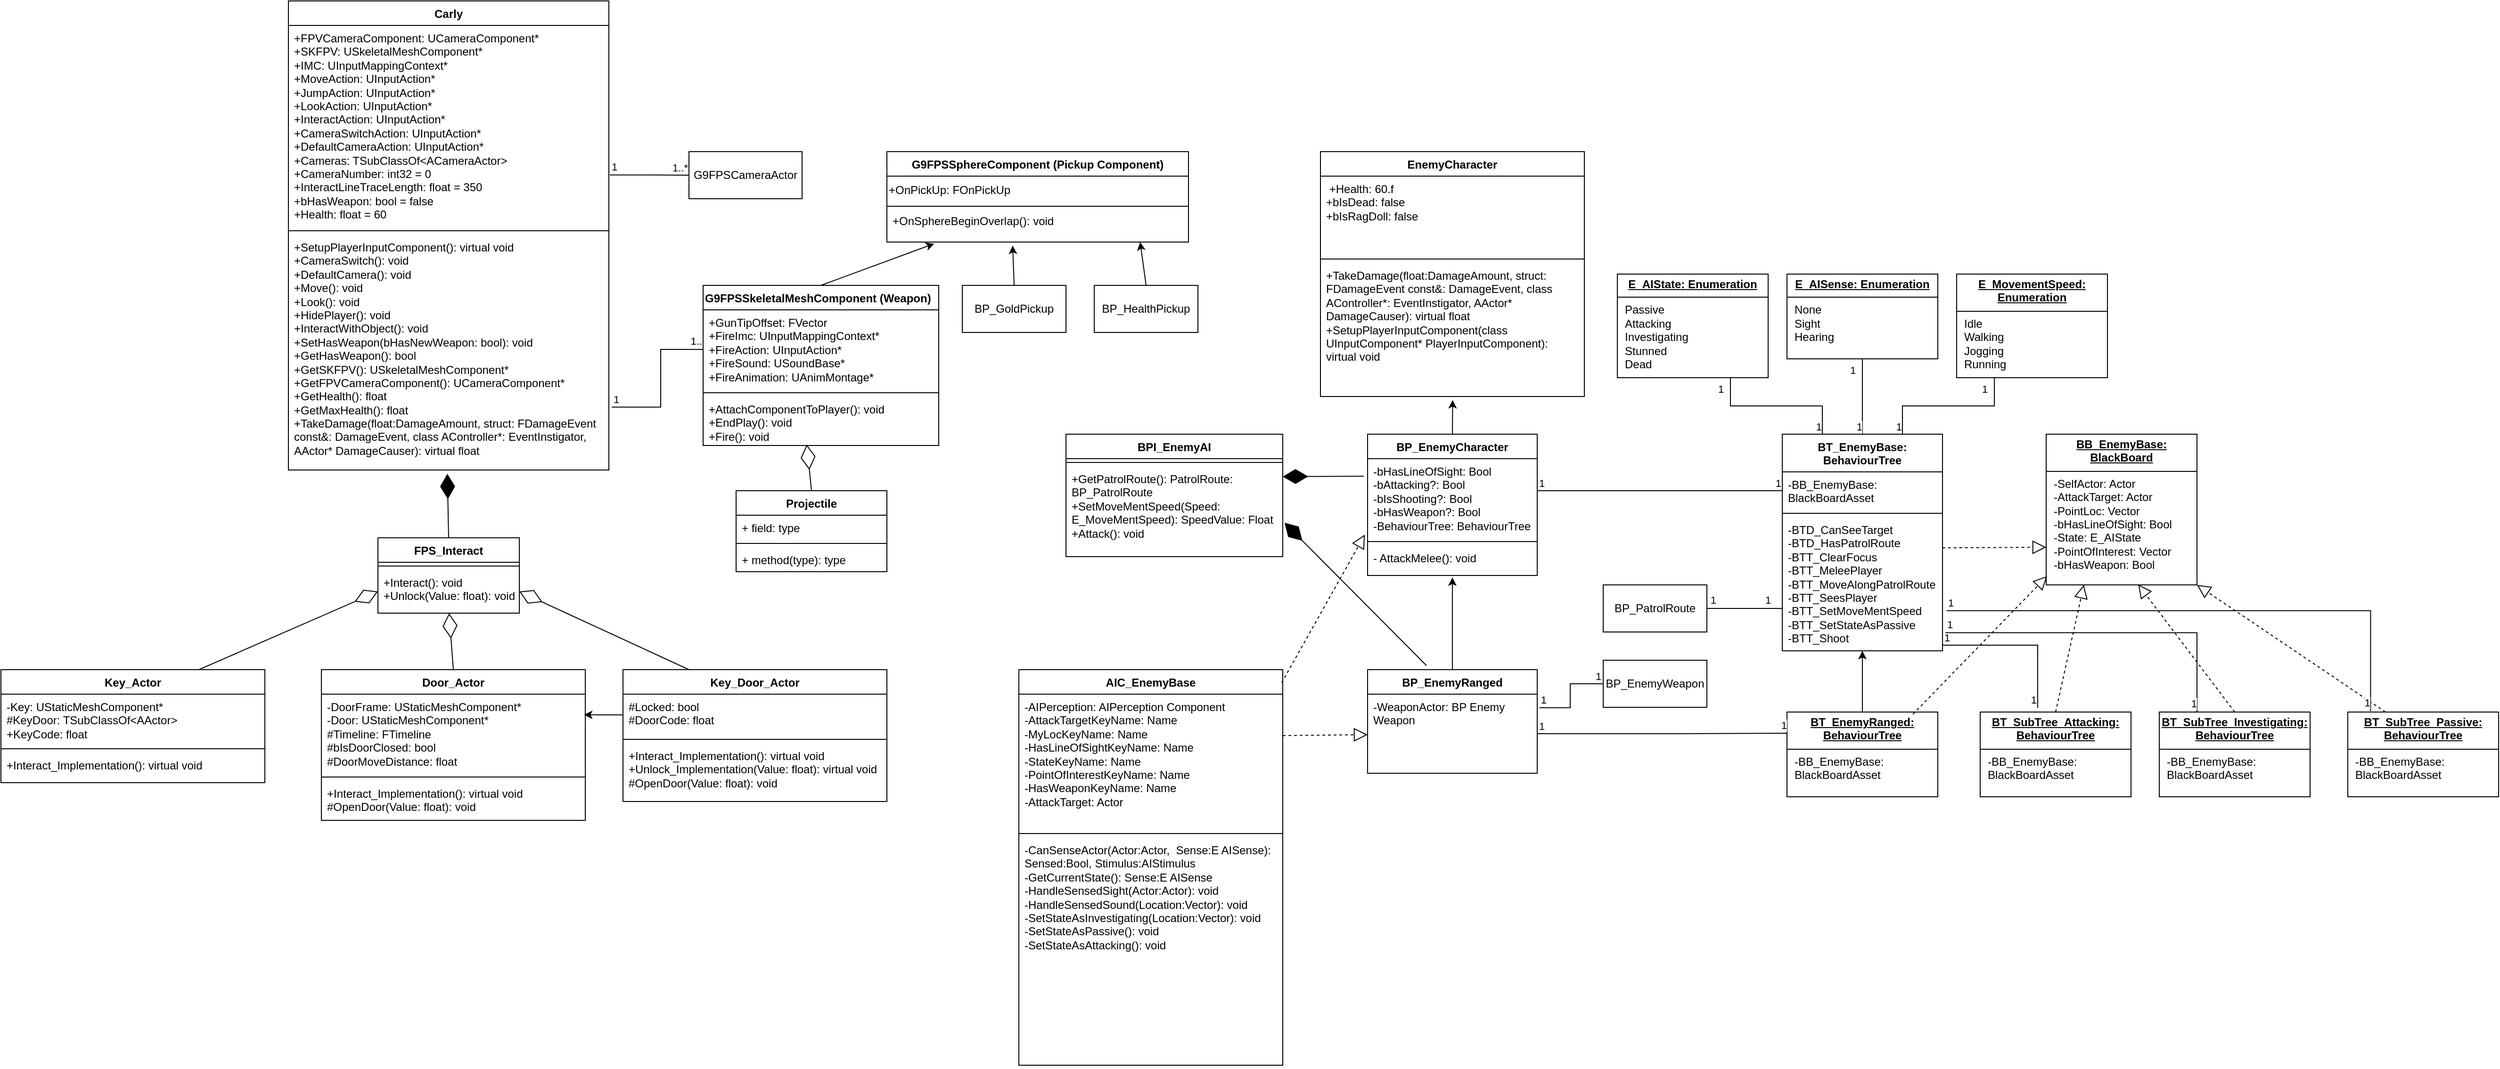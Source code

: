 <mxfile version="24.4.4" type="github">
  <diagram id="C5RBs43oDa-KdzZeNtuy" name="Page-1">
    <mxGraphModel dx="2322" dy="1277" grid="1" gridSize="10" guides="1" tooltips="1" connect="1" arrows="1" fold="1" page="1" pageScale="1" pageWidth="1920" pageHeight="1200" math="0" shadow="0">
      <root>
        <mxCell id="WIyWlLk6GJQsqaUBKTNV-0" />
        <mxCell id="WIyWlLk6GJQsqaUBKTNV-1" parent="WIyWlLk6GJQsqaUBKTNV-0" />
        <mxCell id="V3dzcObgZ_ysOxRRDQxj-25" value="G9FPSSkeletalMeshComponent (Weapon)" style="swimlane;fontStyle=1;align=left;verticalAlign=top;childLayout=stackLayout;horizontal=1;startSize=26;horizontalStack=0;resizeParent=1;resizeParentMax=0;resizeLast=0;collapsible=1;marginBottom=0;whiteSpace=wrap;html=1;" parent="WIyWlLk6GJQsqaUBKTNV-1" vertex="1">
          <mxGeometry x="835" y="311.99" width="250" height="170" as="geometry" />
        </mxCell>
        <mxCell id="V3dzcObgZ_ysOxRRDQxj-26" value="+GunTipOffset: FVector&lt;div&gt;+FireImc: UInputMappingContext*&lt;/div&gt;&lt;div&gt;+FireAction: UInputAction*&lt;/div&gt;&lt;div&gt;+FireSound: USoundBase*&lt;/div&gt;&lt;div&gt;+FireAnimation: UAnimMontage*&lt;/div&gt;" style="text;strokeColor=none;fillColor=none;align=left;verticalAlign=top;spacingLeft=4;spacingRight=4;overflow=hidden;rotatable=0;points=[[0,0.5],[1,0.5]];portConstraint=eastwest;whiteSpace=wrap;html=1;" parent="V3dzcObgZ_ysOxRRDQxj-25" vertex="1">
          <mxGeometry y="26" width="250" height="84" as="geometry" />
        </mxCell>
        <mxCell id="V3dzcObgZ_ysOxRRDQxj-27" value="" style="line;strokeWidth=1;fillColor=none;align=left;verticalAlign=middle;spacingTop=-1;spacingLeft=3;spacingRight=3;rotatable=0;labelPosition=right;points=[];portConstraint=eastwest;strokeColor=inherit;" parent="V3dzcObgZ_ysOxRRDQxj-25" vertex="1">
          <mxGeometry y="110" width="250" height="8" as="geometry" />
        </mxCell>
        <mxCell id="V3dzcObgZ_ysOxRRDQxj-28" value="+AttachComponentToPlayer(): void&lt;div&gt;+EndPlay(): void&lt;/div&gt;&lt;div&gt;+Fire(): void&lt;/div&gt;" style="text;strokeColor=none;fillColor=none;align=left;verticalAlign=top;spacingLeft=4;spacingRight=4;overflow=hidden;rotatable=0;points=[[0,0.5],[1,0.5]];portConstraint=eastwest;whiteSpace=wrap;html=1;" parent="V3dzcObgZ_ysOxRRDQxj-25" vertex="1">
          <mxGeometry y="118" width="250" height="52" as="geometry" />
        </mxCell>
        <mxCell id="V3dzcObgZ_ysOxRRDQxj-29" value="G9FPSSphereComponent (Pickup Component)" style="swimlane;fontStyle=1;align=center;verticalAlign=top;childLayout=stackLayout;horizontal=1;startSize=26;horizontalStack=0;resizeParent=1;resizeParentMax=0;resizeLast=0;collapsible=1;marginBottom=0;whiteSpace=wrap;html=1;" parent="WIyWlLk6GJQsqaUBKTNV-1" vertex="1">
          <mxGeometry x="1030" y="170" width="320" height="96" as="geometry" />
        </mxCell>
        <mxCell id="V3dzcObgZ_ysOxRRDQxj-34" value="+OnPickUp: FOnPickUp" style="text;html=1;align=left;verticalAlign=middle;resizable=0;points=[];autosize=1;strokeColor=none;fillColor=none;" parent="V3dzcObgZ_ysOxRRDQxj-29" vertex="1">
          <mxGeometry y="26" width="320" height="30" as="geometry" />
        </mxCell>
        <mxCell id="V3dzcObgZ_ysOxRRDQxj-31" value="" style="line;strokeWidth=1;fillColor=none;align=left;verticalAlign=middle;spacingTop=-1;spacingLeft=3;spacingRight=3;rotatable=0;labelPosition=right;points=[];portConstraint=eastwest;strokeColor=inherit;" parent="V3dzcObgZ_ysOxRRDQxj-29" vertex="1">
          <mxGeometry y="56" width="320" height="4" as="geometry" />
        </mxCell>
        <mxCell id="V3dzcObgZ_ysOxRRDQxj-32" value="+OnSphereBeginOverlap(): void" style="text;strokeColor=none;fillColor=none;align=left;verticalAlign=top;spacingLeft=4;spacingRight=4;overflow=hidden;rotatable=0;points=[[0,0.5],[1,0.5]];portConstraint=eastwest;whiteSpace=wrap;html=1;" parent="V3dzcObgZ_ysOxRRDQxj-29" vertex="1">
          <mxGeometry y="60" width="320" height="36" as="geometry" />
        </mxCell>
        <mxCell id="V3dzcObgZ_ysOxRRDQxj-35" value="Key_Actor" style="swimlane;fontStyle=1;align=center;verticalAlign=top;childLayout=stackLayout;horizontal=1;startSize=26;horizontalStack=0;resizeParent=1;resizeParentMax=0;resizeLast=0;collapsible=1;marginBottom=0;whiteSpace=wrap;html=1;" parent="WIyWlLk6GJQsqaUBKTNV-1" vertex="1">
          <mxGeometry x="90" y="720" width="280" height="120" as="geometry" />
        </mxCell>
        <mxCell id="V3dzcObgZ_ysOxRRDQxj-36" value="-Key: UStaticMeshComponent*&lt;div&gt;#KeyDoor: TSubClassOf&amp;lt;AActor&amp;gt;&lt;/div&gt;&lt;div&gt;+KeyCode: float&lt;/div&gt;" style="text;strokeColor=none;fillColor=none;align=left;verticalAlign=top;spacingLeft=4;spacingRight=4;overflow=hidden;rotatable=0;points=[[0,0.5],[1,0.5]];portConstraint=eastwest;whiteSpace=wrap;html=1;" parent="V3dzcObgZ_ysOxRRDQxj-35" vertex="1">
          <mxGeometry y="26" width="280" height="54" as="geometry" />
        </mxCell>
        <mxCell id="V3dzcObgZ_ysOxRRDQxj-37" value="" style="line;strokeWidth=1;fillColor=none;align=left;verticalAlign=middle;spacingTop=-1;spacingLeft=3;spacingRight=3;rotatable=0;labelPosition=right;points=[];portConstraint=eastwest;strokeColor=inherit;" parent="V3dzcObgZ_ysOxRRDQxj-35" vertex="1">
          <mxGeometry y="80" width="280" height="8" as="geometry" />
        </mxCell>
        <mxCell id="V3dzcObgZ_ysOxRRDQxj-38" value="+Interact_Implementation(): virtual void&lt;div&gt;&lt;br&gt;&lt;/div&gt;" style="text;strokeColor=none;fillColor=none;align=left;verticalAlign=top;spacingLeft=4;spacingRight=4;overflow=hidden;rotatable=0;points=[[0,0.5],[1,0.5]];portConstraint=eastwest;whiteSpace=wrap;html=1;" parent="V3dzcObgZ_ysOxRRDQxj-35" vertex="1">
          <mxGeometry y="88" width="280" height="32" as="geometry" />
        </mxCell>
        <mxCell id="V3dzcObgZ_ysOxRRDQxj-39" value="Key_Door_Actor" style="swimlane;fontStyle=1;align=center;verticalAlign=top;childLayout=stackLayout;horizontal=1;startSize=26;horizontalStack=0;resizeParent=1;resizeParentMax=0;resizeLast=0;collapsible=1;marginBottom=0;whiteSpace=wrap;html=1;" parent="WIyWlLk6GJQsqaUBKTNV-1" vertex="1">
          <mxGeometry x="750" y="720" width="280" height="140" as="geometry" />
        </mxCell>
        <mxCell id="V3dzcObgZ_ysOxRRDQxj-40" value="&lt;div&gt;#Locked: bool&lt;/div&gt;&lt;div&gt;#DoorCode: float&lt;/div&gt;" style="text;strokeColor=none;fillColor=none;align=left;verticalAlign=top;spacingLeft=4;spacingRight=4;overflow=hidden;rotatable=0;points=[[0,0.5],[1,0.5]];portConstraint=eastwest;whiteSpace=wrap;html=1;" parent="V3dzcObgZ_ysOxRRDQxj-39" vertex="1">
          <mxGeometry y="26" width="280" height="44" as="geometry" />
        </mxCell>
        <mxCell id="V3dzcObgZ_ysOxRRDQxj-41" value="" style="line;strokeWidth=1;fillColor=none;align=left;verticalAlign=middle;spacingTop=-1;spacingLeft=3;spacingRight=3;rotatable=0;labelPosition=right;points=[];portConstraint=eastwest;strokeColor=inherit;" parent="V3dzcObgZ_ysOxRRDQxj-39" vertex="1">
          <mxGeometry y="70" width="280" height="8" as="geometry" />
        </mxCell>
        <mxCell id="V3dzcObgZ_ysOxRRDQxj-42" value="+Interact_Implementation(): virtual void&lt;div&gt;+Unlock_Implementation(Value: float): virtual void&lt;/div&gt;&lt;div&gt;#OpenDoor(Value: float): void&lt;/div&gt;" style="text;strokeColor=none;fillColor=none;align=left;verticalAlign=top;spacingLeft=4;spacingRight=4;overflow=hidden;rotatable=0;points=[[0,0.5],[1,0.5]];portConstraint=eastwest;whiteSpace=wrap;html=1;" parent="V3dzcObgZ_ysOxRRDQxj-39" vertex="1">
          <mxGeometry y="78" width="280" height="62" as="geometry" />
        </mxCell>
        <mxCell id="V3dzcObgZ_ysOxRRDQxj-48" value="FPS_Interact" style="swimlane;fontStyle=1;align=center;verticalAlign=top;childLayout=stackLayout;horizontal=1;startSize=26;horizontalStack=0;resizeParent=1;resizeParentMax=0;resizeLast=0;collapsible=1;marginBottom=0;whiteSpace=wrap;html=1;" parent="WIyWlLk6GJQsqaUBKTNV-1" vertex="1">
          <mxGeometry x="490" y="580" width="150" height="80" as="geometry" />
        </mxCell>
        <mxCell id="V3dzcObgZ_ysOxRRDQxj-50" value="" style="line;strokeWidth=1;fillColor=none;align=left;verticalAlign=middle;spacingTop=-1;spacingLeft=3;spacingRight=3;rotatable=0;labelPosition=right;points=[];portConstraint=eastwest;strokeColor=inherit;" parent="V3dzcObgZ_ysOxRRDQxj-48" vertex="1">
          <mxGeometry y="26" width="150" height="8" as="geometry" />
        </mxCell>
        <mxCell id="V3dzcObgZ_ysOxRRDQxj-51" value="+Interact(): void&lt;div&gt;+Unlock(Value: float): void&lt;/div&gt;" style="text;strokeColor=none;fillColor=none;align=left;verticalAlign=top;spacingLeft=4;spacingRight=4;overflow=hidden;rotatable=0;points=[[0,0.5],[1,0.5]];portConstraint=eastwest;whiteSpace=wrap;html=1;" parent="V3dzcObgZ_ysOxRRDQxj-48" vertex="1">
          <mxGeometry y="34" width="150" height="46" as="geometry" />
        </mxCell>
        <mxCell id="V3dzcObgZ_ysOxRRDQxj-57" value="" style="endArrow=none;html=1;edgeStyle=orthogonalEdgeStyle;rounded=0;entryX=0;entryY=0.5;entryDx=0;entryDy=0;exitX=1.003;exitY=0.742;exitDx=0;exitDy=0;exitPerimeter=0;" parent="WIyWlLk6GJQsqaUBKTNV-1" source="Mb0xdY6yaAmvn7IYqnzi-17" target="Mb0xdY6yaAmvn7IYqnzi-26" edge="1">
          <mxGeometry relative="1" as="geometry">
            <mxPoint x="730" y="203" as="sourcePoint" />
            <mxPoint x="790" y="158" as="targetPoint" />
          </mxGeometry>
        </mxCell>
        <mxCell id="V3dzcObgZ_ysOxRRDQxj-58" value="1" style="edgeLabel;resizable=0;html=1;align=left;verticalAlign=bottom;" parent="V3dzcObgZ_ysOxRRDQxj-57" connectable="0" vertex="1">
          <mxGeometry x="-1" relative="1" as="geometry" />
        </mxCell>
        <mxCell id="V3dzcObgZ_ysOxRRDQxj-59" value="1..*" style="edgeLabel;resizable=0;html=1;align=right;verticalAlign=bottom;" parent="V3dzcObgZ_ysOxRRDQxj-57" connectable="0" vertex="1">
          <mxGeometry x="1" relative="1" as="geometry" />
        </mxCell>
        <mxCell id="V3dzcObgZ_ysOxRRDQxj-60" value="" style="endArrow=none;html=1;edgeStyle=orthogonalEdgeStyle;rounded=0;exitX=1.009;exitY=0.733;exitDx=0;exitDy=0;exitPerimeter=0;entryX=0;entryY=0.5;entryDx=0;entryDy=0;" parent="WIyWlLk6GJQsqaUBKTNV-1" source="Mb0xdY6yaAmvn7IYqnzi-19" target="V3dzcObgZ_ysOxRRDQxj-26" edge="1">
          <mxGeometry relative="1" as="geometry">
            <mxPoint x="880" y="675" as="sourcePoint" />
            <mxPoint x="690" y="560" as="targetPoint" />
            <Array as="points">
              <mxPoint x="790" y="441" />
              <mxPoint x="790" y="380" />
            </Array>
          </mxGeometry>
        </mxCell>
        <mxCell id="V3dzcObgZ_ysOxRRDQxj-61" value="1" style="edgeLabel;resizable=0;html=1;align=left;verticalAlign=bottom;" parent="V3dzcObgZ_ysOxRRDQxj-60" connectable="0" vertex="1">
          <mxGeometry x="-1" relative="1" as="geometry" />
        </mxCell>
        <mxCell id="V3dzcObgZ_ysOxRRDQxj-62" value="1.." style="edgeLabel;resizable=0;html=1;align=right;verticalAlign=bottom;" parent="V3dzcObgZ_ysOxRRDQxj-60" connectable="0" vertex="1">
          <mxGeometry x="1" relative="1" as="geometry" />
        </mxCell>
        <mxCell id="V3dzcObgZ_ysOxRRDQxj-63" value="Projectile" style="swimlane;fontStyle=1;align=center;verticalAlign=top;childLayout=stackLayout;horizontal=1;startSize=26;horizontalStack=0;resizeParent=1;resizeParentMax=0;resizeLast=0;collapsible=1;marginBottom=0;whiteSpace=wrap;html=1;" parent="WIyWlLk6GJQsqaUBKTNV-1" vertex="1">
          <mxGeometry x="870" y="530" width="160" height="86" as="geometry" />
        </mxCell>
        <mxCell id="V3dzcObgZ_ysOxRRDQxj-64" value="+ field: type" style="text;strokeColor=none;fillColor=none;align=left;verticalAlign=top;spacingLeft=4;spacingRight=4;overflow=hidden;rotatable=0;points=[[0,0.5],[1,0.5]];portConstraint=eastwest;whiteSpace=wrap;html=1;" parent="V3dzcObgZ_ysOxRRDQxj-63" vertex="1">
          <mxGeometry y="26" width="160" height="26" as="geometry" />
        </mxCell>
        <mxCell id="V3dzcObgZ_ysOxRRDQxj-65" value="" style="line;strokeWidth=1;fillColor=none;align=left;verticalAlign=middle;spacingTop=-1;spacingLeft=3;spacingRight=3;rotatable=0;labelPosition=right;points=[];portConstraint=eastwest;strokeColor=inherit;" parent="V3dzcObgZ_ysOxRRDQxj-63" vertex="1">
          <mxGeometry y="52" width="160" height="8" as="geometry" />
        </mxCell>
        <mxCell id="V3dzcObgZ_ysOxRRDQxj-66" value="+ method(type): type" style="text;strokeColor=none;fillColor=none;align=left;verticalAlign=top;spacingLeft=4;spacingRight=4;overflow=hidden;rotatable=0;points=[[0,0.5],[1,0.5]];portConstraint=eastwest;whiteSpace=wrap;html=1;" parent="V3dzcObgZ_ysOxRRDQxj-63" vertex="1">
          <mxGeometry y="60" width="160" height="26" as="geometry" />
        </mxCell>
        <mxCell id="V3dzcObgZ_ysOxRRDQxj-67" value="" style="endArrow=diamondThin;endFill=0;endSize=24;html=1;rounded=0;exitX=0.5;exitY=0;exitDx=0;exitDy=0;entryX=0.44;entryY=0.981;entryDx=0;entryDy=0;entryPerimeter=0;" parent="WIyWlLk6GJQsqaUBKTNV-1" source="V3dzcObgZ_ysOxRRDQxj-63" target="V3dzcObgZ_ysOxRRDQxj-28" edge="1">
          <mxGeometry width="160" relative="1" as="geometry">
            <mxPoint x="1055.52" y="470.65" as="sourcePoint" />
            <mxPoint x="1060" y="400" as="targetPoint" />
          </mxGeometry>
        </mxCell>
        <mxCell id="V3dzcObgZ_ysOxRRDQxj-68" value="" style="endArrow=diamondThin;endFill=1;endSize=24;html=1;rounded=0;exitX=0.5;exitY=0;exitDx=0;exitDy=0;entryX=0.496;entryY=1.016;entryDx=0;entryDy=0;entryPerimeter=0;" parent="WIyWlLk6GJQsqaUBKTNV-1" source="V3dzcObgZ_ysOxRRDQxj-48" target="Mb0xdY6yaAmvn7IYqnzi-19" edge="1">
          <mxGeometry width="160" relative="1" as="geometry">
            <mxPoint x="220" y="210" as="sourcePoint" />
            <mxPoint x="359.34" y="120" as="targetPoint" />
          </mxGeometry>
        </mxCell>
        <mxCell id="V3dzcObgZ_ysOxRRDQxj-70" value="" style="endArrow=diamondThin;endFill=0;endSize=24;html=1;rounded=0;entryX=0;entryY=0.5;entryDx=0;entryDy=0;exitX=0.75;exitY=0;exitDx=0;exitDy=0;" parent="WIyWlLk6GJQsqaUBKTNV-1" source="V3dzcObgZ_ysOxRRDQxj-35" target="V3dzcObgZ_ysOxRRDQxj-51" edge="1">
          <mxGeometry width="160" relative="1" as="geometry">
            <mxPoint x="515" y="750" as="sourcePoint" />
            <mxPoint x="516.8" y="653.772" as="targetPoint" />
          </mxGeometry>
        </mxCell>
        <mxCell id="j9Z98BLUoKqMqIVMoQ1i-0" value="AIC_EnemyBase" style="swimlane;fontStyle=1;align=center;verticalAlign=top;childLayout=stackLayout;horizontal=1;startSize=26;horizontalStack=0;resizeParent=1;resizeParentMax=0;resizeLast=0;collapsible=1;marginBottom=0;whiteSpace=wrap;html=1;" parent="WIyWlLk6GJQsqaUBKTNV-1" vertex="1">
          <mxGeometry x="1170" y="720" width="280" height="420" as="geometry" />
        </mxCell>
        <mxCell id="j9Z98BLUoKqMqIVMoQ1i-1" value="&lt;div&gt;&lt;span style=&quot;background-color: initial;&quot;&gt;-AIPerception: AIPerception Component&lt;/span&gt;&lt;/div&gt;&lt;div&gt;&lt;span style=&quot;background-color: initial;&quot;&gt;-AttackTargetKeyName: Name&lt;/span&gt;&lt;br&gt;&lt;/div&gt;&lt;div&gt;-MyLocKeyName: Name&lt;/div&gt;&lt;div&gt;-HasLineOfSightKeyName: Name&lt;/div&gt;&lt;div&gt;-StateKeyName: Name&lt;/div&gt;&lt;div&gt;-PointOfInterestKeyName: Name&lt;/div&gt;&lt;div&gt;-HasWeaponKeyName: Name&lt;/div&gt;&lt;div&gt;-AttackTarget: Actor&lt;/div&gt;" style="text;strokeColor=none;fillColor=none;align=left;verticalAlign=top;spacingLeft=4;spacingRight=4;overflow=hidden;rotatable=0;points=[[0,0.5],[1,0.5]];portConstraint=eastwest;whiteSpace=wrap;html=1;" parent="j9Z98BLUoKqMqIVMoQ1i-0" vertex="1">
          <mxGeometry y="26" width="280" height="144" as="geometry" />
        </mxCell>
        <mxCell id="j9Z98BLUoKqMqIVMoQ1i-2" value="" style="line;strokeWidth=1;fillColor=none;align=left;verticalAlign=middle;spacingTop=-1;spacingLeft=3;spacingRight=3;rotatable=0;labelPosition=right;points=[];portConstraint=eastwest;strokeColor=inherit;" parent="j9Z98BLUoKqMqIVMoQ1i-0" vertex="1">
          <mxGeometry y="170" width="280" height="8" as="geometry" />
        </mxCell>
        <mxCell id="j9Z98BLUoKqMqIVMoQ1i-3" value="-CanSenseActor(Actor:Actor,&amp;nbsp; Sense:E AISense): Sensed:Bool, Stimulus:AIStimulus&lt;div&gt;&lt;span style=&quot;background-color: initial;&quot;&gt;-GetCurrentState(): Sense:E AISense&lt;/span&gt;&lt;br&gt;&lt;/div&gt;&lt;div&gt;&lt;span style=&quot;background-color: initial;&quot;&gt;-HandleSensedSight(Actor:Actor): void&lt;/span&gt;&lt;br&gt;&lt;/div&gt;&lt;div&gt;&lt;div&gt;-HandleSensedSound(Location:Vector): void&lt;/div&gt;&lt;/div&gt;&lt;div&gt;&lt;span style=&quot;background-color: initial;&quot;&gt;-SetStateAsInvestigating(Location:Vector): void&lt;/span&gt;&lt;/div&gt;&lt;div&gt;-SetStateAsPassive(): void&lt;/div&gt;&lt;div&gt;-SetStateAsAttacking(): void&lt;/div&gt;&lt;div&gt;&lt;br&gt;&lt;/div&gt;&lt;div&gt;&lt;br&gt;&lt;/div&gt;" style="text;strokeColor=none;fillColor=none;align=left;verticalAlign=top;spacingLeft=4;spacingRight=4;overflow=hidden;rotatable=0;points=[[0,0.5],[1,0.5]];portConstraint=eastwest;whiteSpace=wrap;html=1;" parent="j9Z98BLUoKqMqIVMoQ1i-0" vertex="1">
          <mxGeometry y="178" width="280" height="242" as="geometry" />
        </mxCell>
        <mxCell id="j9Z98BLUoKqMqIVMoQ1i-19" value="&lt;p style=&quot;margin:0px;margin-top:4px;text-align:center;text-decoration:underline;&quot;&gt;&lt;b&gt;E_AISense: Enumeration&lt;/b&gt;&lt;/p&gt;&lt;hr size=&quot;1&quot; style=&quot;border-style:solid;&quot;&gt;&lt;p style=&quot;margin:0px;margin-left:8px;&quot;&gt;None&lt;br&gt;Sight&lt;br&gt;Hearing&lt;/p&gt;" style="verticalAlign=top;align=left;overflow=fill;html=1;whiteSpace=wrap;" parent="WIyWlLk6GJQsqaUBKTNV-1" vertex="1">
          <mxGeometry x="1985" y="300" width="160" height="90" as="geometry" />
        </mxCell>
        <mxCell id="j9Z98BLUoKqMqIVMoQ1i-20" value="&lt;p style=&quot;margin:0px;margin-top:4px;text-align:center;text-decoration:underline;&quot;&gt;&lt;b&gt;E_AIState: Enumeration&lt;/b&gt;&lt;/p&gt;&lt;hr size=&quot;1&quot; style=&quot;border-style:solid;&quot;&gt;&lt;p style=&quot;margin:0px;margin-left:8px;&quot;&gt;Passive&lt;br&gt;Attacking&lt;br&gt;Investigating&lt;/p&gt;&lt;p style=&quot;margin:0px;margin-left:8px;&quot;&gt;Stunned&lt;/p&gt;&lt;p style=&quot;margin:0px;margin-left:8px;&quot;&gt;Dead&lt;/p&gt;" style="verticalAlign=top;align=left;overflow=fill;html=1;whiteSpace=wrap;" parent="WIyWlLk6GJQsqaUBKTNV-1" vertex="1">
          <mxGeometry x="1805" y="300" width="160" height="110" as="geometry" />
        </mxCell>
        <mxCell id="j9Z98BLUoKqMqIVMoQ1i-22" value="&lt;p style=&quot;margin:0px;margin-top:4px;text-align:center;text-decoration:underline;&quot;&gt;&lt;b&gt;E_MovementSpeed: Enumeration&lt;/b&gt;&lt;/p&gt;&lt;hr size=&quot;1&quot; style=&quot;border-style:solid;&quot;&gt;&lt;p style=&quot;margin:0px;margin-left:8px;&quot;&gt;Idle&lt;br&gt;Walking&lt;br&gt;Jogging&lt;/p&gt;&lt;p style=&quot;margin:0px;margin-left:8px;&quot;&gt;Running&lt;/p&gt;" style="verticalAlign=top;align=left;overflow=fill;html=1;whiteSpace=wrap;" parent="WIyWlLk6GJQsqaUBKTNV-1" vertex="1">
          <mxGeometry x="2165" y="300" width="160" height="110" as="geometry" />
        </mxCell>
        <mxCell id="j9Z98BLUoKqMqIVMoQ1i-23" value="&lt;p style=&quot;margin:0px;margin-top:4px;text-align:center;text-decoration:underline;&quot;&gt;&lt;b&gt;BB_EnemyBase: BlackBoard&lt;/b&gt;&lt;/p&gt;&lt;hr size=&quot;1&quot; style=&quot;border-style:solid;&quot;&gt;&lt;p style=&quot;margin:0px;margin-left:8px;&quot;&gt;-SelfActor: Actor&lt;br&gt;-AttackTarget: Actor&lt;br&gt;-PointLoc: Vector&lt;/p&gt;&lt;p style=&quot;margin:0px;margin-left:8px;&quot;&gt;-bHasLineOfSight: Bool&lt;/p&gt;&lt;p style=&quot;margin:0px;margin-left:8px;&quot;&gt;-State: E_AIState&lt;/p&gt;&lt;p style=&quot;margin:0px;margin-left:8px;&quot;&gt;-PointOfInterest: Vector&lt;/p&gt;&lt;p style=&quot;margin:0px;margin-left:8px;&quot;&gt;-bHasWeapon: Bool&lt;/p&gt;" style="verticalAlign=top;align=left;overflow=fill;html=1;whiteSpace=wrap;" parent="WIyWlLk6GJQsqaUBKTNV-1" vertex="1">
          <mxGeometry x="2260" y="470" width="160" height="160" as="geometry" />
        </mxCell>
        <mxCell id="j9Z98BLUoKqMqIVMoQ1i-26" value="&lt;p style=&quot;margin:0px;margin-top:4px;text-align:center;text-decoration:underline;&quot;&gt;&lt;b&gt;BT_EnemyRanged: BehaviourTree&lt;/b&gt;&lt;/p&gt;&lt;hr size=&quot;1&quot; style=&quot;border-style:solid;&quot;&gt;&lt;p style=&quot;margin:0px;margin-left:8px;&quot;&gt;-BB_EnemyBase: BlackBoardAsset&lt;/p&gt;" style="verticalAlign=top;align=left;overflow=fill;html=1;whiteSpace=wrap;" parent="WIyWlLk6GJQsqaUBKTNV-1" vertex="1">
          <mxGeometry x="1985" y="765" width="160" height="90" as="geometry" />
        </mxCell>
        <mxCell id="j9Z98BLUoKqMqIVMoQ1i-27" value="&lt;p style=&quot;margin:0px;margin-top:4px;text-align:center;text-decoration:underline;&quot;&gt;&lt;b&gt;BT_SubTree_Attacking: BehaviourTree&lt;/b&gt;&lt;/p&gt;&lt;hr size=&quot;1&quot; style=&quot;border-style:solid;&quot;&gt;&lt;p style=&quot;margin:0px;margin-left:8px;&quot;&gt;-BB_EnemyBase: BlackBoardAsset&lt;/p&gt;" style="verticalAlign=top;align=left;overflow=fill;html=1;whiteSpace=wrap;" parent="WIyWlLk6GJQsqaUBKTNV-1" vertex="1">
          <mxGeometry x="2190" y="765" width="160" height="90" as="geometry" />
        </mxCell>
        <mxCell id="j9Z98BLUoKqMqIVMoQ1i-28" value="&lt;p style=&quot;margin:0px;margin-top:4px;text-align:center;text-decoration:underline;&quot;&gt;&lt;b&gt;BT_SubTree_Investigating: BehaviourTree&lt;/b&gt;&lt;/p&gt;&lt;hr size=&quot;1&quot; style=&quot;border-style:solid;&quot;&gt;&lt;p style=&quot;margin:0px;margin-left:8px;&quot;&gt;-BB_EnemyBase: BlackBoardAsset&lt;/p&gt;" style="verticalAlign=top;align=left;overflow=fill;html=1;whiteSpace=wrap;" parent="WIyWlLk6GJQsqaUBKTNV-1" vertex="1">
          <mxGeometry x="2380" y="765" width="160" height="90" as="geometry" />
        </mxCell>
        <mxCell id="j9Z98BLUoKqMqIVMoQ1i-29" value="&lt;p style=&quot;margin:0px;margin-top:4px;text-align:center;text-decoration:underline;&quot;&gt;&lt;b&gt;BT_SubTree_Passive: BehaviourTree&lt;/b&gt;&lt;/p&gt;&lt;hr size=&quot;1&quot; style=&quot;border-style:solid;&quot;&gt;&lt;p style=&quot;margin:0px;margin-left:8px;&quot;&gt;-BB_EnemyBase: BlackBoardAsset&lt;/p&gt;" style="verticalAlign=top;align=left;overflow=fill;html=1;whiteSpace=wrap;" parent="WIyWlLk6GJQsqaUBKTNV-1" vertex="1">
          <mxGeometry x="2580" y="765" width="160" height="90" as="geometry" />
        </mxCell>
        <mxCell id="j9Z98BLUoKqMqIVMoQ1i-30" value="BP_EnemyCharacter" style="swimlane;fontStyle=1;align=center;verticalAlign=top;childLayout=stackLayout;horizontal=1;startSize=26;horizontalStack=0;resizeParent=1;resizeParentMax=0;resizeLast=0;collapsible=1;marginBottom=0;whiteSpace=wrap;html=1;" parent="WIyWlLk6GJQsqaUBKTNV-1" vertex="1">
          <mxGeometry x="1540" y="470" width="180" height="150" as="geometry" />
        </mxCell>
        <mxCell id="j9Z98BLUoKqMqIVMoQ1i-31" value="-bHasLineOfSight: Bool&lt;div&gt;-bAttacking?: Bool&lt;/div&gt;&lt;div&gt;-bIsShooting?: Bool&lt;/div&gt;&lt;div&gt;-bHasWeapon?: Bool&lt;/div&gt;&lt;div&gt;-BehaviourTree: BehaviourTree&lt;/div&gt;" style="text;strokeColor=none;fillColor=none;align=left;verticalAlign=top;spacingLeft=4;spacingRight=4;overflow=hidden;rotatable=0;points=[[0,0.5],[1,0.5]];portConstraint=eastwest;whiteSpace=wrap;html=1;" parent="j9Z98BLUoKqMqIVMoQ1i-30" vertex="1">
          <mxGeometry y="26" width="180" height="84" as="geometry" />
        </mxCell>
        <mxCell id="j9Z98BLUoKqMqIVMoQ1i-32" value="" style="line;strokeWidth=1;fillColor=none;align=left;verticalAlign=middle;spacingTop=-1;spacingLeft=3;spacingRight=3;rotatable=0;labelPosition=right;points=[];portConstraint=eastwest;strokeColor=inherit;" parent="j9Z98BLUoKqMqIVMoQ1i-30" vertex="1">
          <mxGeometry y="110" width="180" height="8" as="geometry" />
        </mxCell>
        <mxCell id="j9Z98BLUoKqMqIVMoQ1i-33" value="&lt;div&gt;- AttackMelee(): void&lt;/div&gt;" style="text;strokeColor=none;fillColor=none;align=left;verticalAlign=top;spacingLeft=4;spacingRight=4;overflow=hidden;rotatable=0;points=[[0,0.5],[1,0.5]];portConstraint=eastwest;whiteSpace=wrap;html=1;" parent="j9Z98BLUoKqMqIVMoQ1i-30" vertex="1">
          <mxGeometry y="118" width="180" height="32" as="geometry" />
        </mxCell>
        <mxCell id="j9Z98BLUoKqMqIVMoQ1i-34" value="BP_EnemyRanged" style="swimlane;fontStyle=1;align=center;verticalAlign=top;childLayout=stackLayout;horizontal=1;startSize=26;horizontalStack=0;resizeParent=1;resizeParentMax=0;resizeLast=0;collapsible=1;marginBottom=0;whiteSpace=wrap;html=1;" parent="WIyWlLk6GJQsqaUBKTNV-1" vertex="1">
          <mxGeometry x="1540" y="720" width="180" height="110" as="geometry" />
        </mxCell>
        <mxCell id="j9Z98BLUoKqMqIVMoQ1i-35" value="-WeaponActor: BP Enemy Weapon" style="text;strokeColor=none;fillColor=none;align=left;verticalAlign=top;spacingLeft=4;spacingRight=4;overflow=hidden;rotatable=0;points=[[0,0.5],[1,0.5]];portConstraint=eastwest;whiteSpace=wrap;html=1;" parent="j9Z98BLUoKqMqIVMoQ1i-34" vertex="1">
          <mxGeometry y="26" width="180" height="84" as="geometry" />
        </mxCell>
        <mxCell id="Mb0xdY6yaAmvn7IYqnzi-6" value="BP_GoldPickup" style="html=1;whiteSpace=wrap;" vertex="1" parent="WIyWlLk6GJQsqaUBKTNV-1">
          <mxGeometry x="1110" y="311.99" width="110" height="50" as="geometry" />
        </mxCell>
        <mxCell id="Mb0xdY6yaAmvn7IYqnzi-7" style="edgeStyle=orthogonalEdgeStyle;rounded=0;orthogonalLoop=1;jettySize=auto;html=1;exitX=0.5;exitY=1;exitDx=0;exitDy=0;" edge="1" parent="WIyWlLk6GJQsqaUBKTNV-1" source="Mb0xdY6yaAmvn7IYqnzi-6" target="Mb0xdY6yaAmvn7IYqnzi-6">
          <mxGeometry relative="1" as="geometry" />
        </mxCell>
        <mxCell id="Mb0xdY6yaAmvn7IYqnzi-8" value="BP_HealthPickup" style="html=1;whiteSpace=wrap;" vertex="1" parent="WIyWlLk6GJQsqaUBKTNV-1">
          <mxGeometry x="1250" y="311.99" width="110" height="50" as="geometry" />
        </mxCell>
        <mxCell id="Mb0xdY6yaAmvn7IYqnzi-11" value="EnemyCharacter" style="swimlane;fontStyle=1;align=center;verticalAlign=top;childLayout=stackLayout;horizontal=1;startSize=26;horizontalStack=0;resizeParent=1;resizeParentMax=0;resizeLast=0;collapsible=1;marginBottom=0;whiteSpace=wrap;html=1;" vertex="1" parent="WIyWlLk6GJQsqaUBKTNV-1">
          <mxGeometry x="1490" y="170" width="280" height="260" as="geometry" />
        </mxCell>
        <mxCell id="Mb0xdY6yaAmvn7IYqnzi-12" value="&lt;div&gt;&amp;nbsp;&lt;span style=&quot;background-color: initial;&quot;&gt;+Health: 60.f&lt;/span&gt;&lt;/div&gt;&lt;div&gt;+bIsDead: false&lt;/div&gt;&lt;div&gt;+bIsRagDoll: false&lt;/div&gt;&lt;div&gt;&lt;br&gt;&lt;/div&gt;" style="text;strokeColor=none;fillColor=none;align=left;verticalAlign=top;spacingLeft=4;spacingRight=4;overflow=hidden;rotatable=0;points=[[0,0.5],[1,0.5]];portConstraint=eastwest;whiteSpace=wrap;html=1;" vertex="1" parent="Mb0xdY6yaAmvn7IYqnzi-11">
          <mxGeometry y="26" width="280" height="84" as="geometry" />
        </mxCell>
        <mxCell id="Mb0xdY6yaAmvn7IYqnzi-13" value="" style="line;strokeWidth=1;fillColor=none;align=left;verticalAlign=middle;spacingTop=-1;spacingLeft=3;spacingRight=3;rotatable=0;labelPosition=right;points=[];portConstraint=eastwest;strokeColor=inherit;" vertex="1" parent="Mb0xdY6yaAmvn7IYqnzi-11">
          <mxGeometry y="110" width="280" height="8" as="geometry" />
        </mxCell>
        <mxCell id="Mb0xdY6yaAmvn7IYqnzi-14" value="&lt;div&gt;+TakeDamage(float:DamageAmount, struct: FDamageEvent const&amp;amp;: DamageEvent, class AController*: EventInstigator, AActor* DamageCauser): virtual float&lt;/div&gt;&lt;div&gt;+SetupPlayerInputComponent(class UInputComponent* PlayerInputComponent): virtual void&lt;/div&gt;" style="text;strokeColor=none;fillColor=none;align=left;verticalAlign=top;spacingLeft=4;spacingRight=4;overflow=hidden;rotatable=0;points=[[0,0.5],[1,0.5]];portConstraint=eastwest;whiteSpace=wrap;html=1;" vertex="1" parent="Mb0xdY6yaAmvn7IYqnzi-11">
          <mxGeometry y="118" width="280" height="142" as="geometry" />
        </mxCell>
        <mxCell id="Mb0xdY6yaAmvn7IYqnzi-16" value="Carly" style="swimlane;fontStyle=1;align=center;verticalAlign=top;childLayout=stackLayout;horizontal=1;startSize=26;horizontalStack=0;resizeParent=1;resizeParentMax=0;resizeLast=0;collapsible=1;marginBottom=0;whiteSpace=wrap;html=1;" vertex="1" parent="WIyWlLk6GJQsqaUBKTNV-1">
          <mxGeometry x="395" y="10" width="340" height="498" as="geometry" />
        </mxCell>
        <mxCell id="Mb0xdY6yaAmvn7IYqnzi-17" value="+FPVCameraComponent: UCameraComponent*&lt;div&gt;+SKFPV: USkeletalMeshComponent*&lt;/div&gt;&lt;div&gt;+IMC: UInputMappingContext*&lt;/div&gt;&lt;div&gt;+MoveAction:&amp;nbsp;&lt;span style=&quot;background-color: initial;&quot;&gt;UInputAction*&lt;/span&gt;&lt;/div&gt;&lt;div&gt;&lt;span style=&quot;background-color: initial;&quot;&gt;+JumpAction:&amp;nbsp;&lt;/span&gt;&lt;span style=&quot;background-color: initial;&quot;&gt;UInputAction*&lt;/span&gt;&lt;/div&gt;&lt;div&gt;&lt;span style=&quot;background-color: initial;&quot;&gt;+LookAction:&amp;nbsp;&lt;/span&gt;&lt;span style=&quot;background-color: initial;&quot;&gt;UInputAction*&lt;/span&gt;&lt;/div&gt;&lt;div&gt;&lt;span style=&quot;background-color: initial;&quot;&gt;+InteractAction:&amp;nbsp;&lt;/span&gt;&lt;span style=&quot;background-color: initial;&quot;&gt;UInputAction*&lt;/span&gt;&lt;/div&gt;&lt;div&gt;&lt;span style=&quot;background-color: initial;&quot;&gt;+CameraSwitchAction:&amp;nbsp;&lt;/span&gt;&lt;span style=&quot;background-color: initial;&quot;&gt;UInputAction*&lt;/span&gt;&lt;/div&gt;&lt;div&gt;&lt;span style=&quot;background-color: initial;&quot;&gt;+DefaultCameraAction:&amp;nbsp;&lt;/span&gt;&lt;span style=&quot;background-color: initial;&quot;&gt;UInputAction*&lt;/span&gt;&lt;/div&gt;&lt;div&gt;+Cameras: TSubClassOf&amp;lt;ACameraActor&amp;gt;&lt;/div&gt;&lt;div&gt;+CameraNumber: int32 = 0&lt;/div&gt;&lt;div&gt;+InteractLineTraceLength: float = 350&lt;/div&gt;&lt;div&gt;+bHasWeapon: bool = false&lt;/div&gt;&lt;div&gt;+Health: float = 60&lt;/div&gt;" style="text;strokeColor=none;fillColor=none;align=left;verticalAlign=top;spacingLeft=4;spacingRight=4;overflow=hidden;rotatable=0;points=[[0,0.5],[1,0.5]];portConstraint=eastwest;whiteSpace=wrap;html=1;" vertex="1" parent="Mb0xdY6yaAmvn7IYqnzi-16">
          <mxGeometry y="26" width="340" height="214" as="geometry" />
        </mxCell>
        <mxCell id="Mb0xdY6yaAmvn7IYqnzi-18" value="" style="line;strokeWidth=1;fillColor=none;align=left;verticalAlign=middle;spacingTop=-1;spacingLeft=3;spacingRight=3;rotatable=0;labelPosition=right;points=[];portConstraint=eastwest;strokeColor=inherit;" vertex="1" parent="Mb0xdY6yaAmvn7IYqnzi-16">
          <mxGeometry y="240" width="340" height="8" as="geometry" />
        </mxCell>
        <mxCell id="Mb0xdY6yaAmvn7IYqnzi-19" value="+SetupPlayerInputComponent(): virtual void&lt;div&gt;+CameraSwitch(): void&lt;/div&gt;&lt;div&gt;+DefaultCamera(): void&lt;/div&gt;&lt;div&gt;+Move(): void&lt;/div&gt;&lt;div&gt;+Look(): void&lt;/div&gt;&lt;div&gt;+HidePlayer(): void&lt;/div&gt;&lt;div&gt;+InteractWithObject(): void&lt;/div&gt;&lt;div&gt;+SetHasWeapon(bHasNewWeapon: bool): void&lt;/div&gt;&lt;div&gt;+GetHasWeapon(): bool&lt;/div&gt;&lt;div&gt;+GetSKFPV(): USkeletalMeshComponent*&lt;/div&gt;&lt;div&gt;+GetFPVCameraComponent(): UCameraComponent*&lt;/div&gt;&lt;div&gt;+GetHealth(): float&lt;/div&gt;&lt;div&gt;+GetMaxHealth(): float&lt;/div&gt;&lt;div&gt;+TakeDamage(float:DamageAmount, struct: FDamageEvent const&amp;amp;: DamageEvent, class AController*: EventInstigator, AActor* DamageCauser): virtual float&lt;/div&gt;" style="text;strokeColor=none;fillColor=none;align=left;verticalAlign=top;spacingLeft=4;spacingRight=4;overflow=hidden;rotatable=0;points=[[0,0.5],[1,0.5]];portConstraint=eastwest;whiteSpace=wrap;html=1;" vertex="1" parent="Mb0xdY6yaAmvn7IYqnzi-16">
          <mxGeometry y="248" width="340" height="250" as="geometry" />
        </mxCell>
        <mxCell id="Mb0xdY6yaAmvn7IYqnzi-22" value="BPI_EnemyAI" style="swimlane;fontStyle=1;align=center;verticalAlign=top;childLayout=stackLayout;horizontal=1;startSize=26;horizontalStack=0;resizeParent=1;resizeParentMax=0;resizeLast=0;collapsible=1;marginBottom=0;whiteSpace=wrap;html=1;" vertex="1" parent="WIyWlLk6GJQsqaUBKTNV-1">
          <mxGeometry x="1220" y="470" width="230" height="130" as="geometry" />
        </mxCell>
        <mxCell id="Mb0xdY6yaAmvn7IYqnzi-23" value="" style="line;strokeWidth=1;fillColor=none;align=left;verticalAlign=middle;spacingTop=-1;spacingLeft=3;spacingRight=3;rotatable=0;labelPosition=right;points=[];portConstraint=eastwest;strokeColor=inherit;" vertex="1" parent="Mb0xdY6yaAmvn7IYqnzi-22">
          <mxGeometry y="26" width="230" height="8" as="geometry" />
        </mxCell>
        <mxCell id="Mb0xdY6yaAmvn7IYqnzi-24" value="+GetPatrolRoute(): PatrolRoute: BP_PatrolRoute&lt;div&gt;+SetMoveMentSpeed(Speed: E_MoveMentSpeed): SpeedValue: Float&lt;/div&gt;&lt;div&gt;+Attack(): void&lt;/div&gt;" style="text;strokeColor=none;fillColor=none;align=left;verticalAlign=top;spacingLeft=4;spacingRight=4;overflow=hidden;rotatable=0;points=[[0,0.5],[1,0.5]];portConstraint=eastwest;whiteSpace=wrap;html=1;" vertex="1" parent="Mb0xdY6yaAmvn7IYqnzi-22">
          <mxGeometry y="34" width="230" height="96" as="geometry" />
        </mxCell>
        <mxCell id="Mb0xdY6yaAmvn7IYqnzi-25" value="BP_PatrolRoute" style="html=1;whiteSpace=wrap;" vertex="1" parent="WIyWlLk6GJQsqaUBKTNV-1">
          <mxGeometry x="1790" y="630" width="110" height="50" as="geometry" />
        </mxCell>
        <mxCell id="Mb0xdY6yaAmvn7IYqnzi-26" value="G9FPSCameraActor" style="html=1;whiteSpace=wrap;" vertex="1" parent="WIyWlLk6GJQsqaUBKTNV-1">
          <mxGeometry x="820" y="170" width="120" height="50" as="geometry" />
        </mxCell>
        <mxCell id="Mb0xdY6yaAmvn7IYqnzi-27" value="BT_EnemyBase: BehaviourTree" style="swimlane;fontStyle=1;align=center;verticalAlign=top;childLayout=stackLayout;horizontal=1;startSize=40;horizontalStack=0;resizeParent=1;resizeParentMax=0;resizeLast=0;collapsible=1;marginBottom=0;whiteSpace=wrap;html=1;" vertex="1" parent="WIyWlLk6GJQsqaUBKTNV-1">
          <mxGeometry x="1980" y="470" width="170" height="230" as="geometry" />
        </mxCell>
        <mxCell id="Mb0xdY6yaAmvn7IYqnzi-28" value="-BB_EnemyBase: BlackBoardAsset" style="text;strokeColor=none;fillColor=none;align=left;verticalAlign=top;spacingLeft=4;spacingRight=4;overflow=hidden;rotatable=0;points=[[0,0.5],[1,0.5]];portConstraint=eastwest;whiteSpace=wrap;html=1;" vertex="1" parent="Mb0xdY6yaAmvn7IYqnzi-27">
          <mxGeometry y="40" width="170" height="40" as="geometry" />
        </mxCell>
        <mxCell id="Mb0xdY6yaAmvn7IYqnzi-29" value="" style="line;strokeWidth=1;fillColor=none;align=left;verticalAlign=middle;spacingTop=-1;spacingLeft=3;spacingRight=3;rotatable=0;labelPosition=right;points=[];portConstraint=eastwest;strokeColor=inherit;" vertex="1" parent="Mb0xdY6yaAmvn7IYqnzi-27">
          <mxGeometry y="80" width="170" height="8" as="geometry" />
        </mxCell>
        <mxCell id="Mb0xdY6yaAmvn7IYqnzi-30" value="&lt;div&gt;-BTD_CanSeeTarget&lt;/div&gt;&lt;div&gt;-BTD_HasPatrolRoute&lt;/div&gt;&lt;div&gt;-BTT_ClearFocus&lt;/div&gt;&lt;div&gt;-BTT_MeleePlayer&lt;/div&gt;&lt;div&gt;-BTT_MoveAlongPatrolRoute&lt;/div&gt;&lt;div&gt;-BTT_SeesPlayer&lt;/div&gt;&lt;div&gt;-BTT_SetMoveMentSpeed&lt;/div&gt;&lt;div&gt;-BTT_SetStateAsPassive&lt;/div&gt;&lt;div&gt;-BTT_Shoot&lt;/div&gt;" style="text;strokeColor=none;fillColor=none;align=left;verticalAlign=top;spacingLeft=4;spacingRight=4;overflow=hidden;rotatable=0;points=[[0,0.5],[1,0.5]];portConstraint=eastwest;whiteSpace=wrap;html=1;" vertex="1" parent="Mb0xdY6yaAmvn7IYqnzi-27">
          <mxGeometry y="88" width="170" height="142" as="geometry" />
        </mxCell>
        <mxCell id="Mb0xdY6yaAmvn7IYqnzi-35" value="" style="endArrow=classic;html=1;rounded=0;entryX=0.5;entryY=1.063;entryDx=0;entryDy=0;exitX=0.5;exitY=0;exitDx=0;exitDy=0;entryPerimeter=0;" edge="1" parent="WIyWlLk6GJQsqaUBKTNV-1" source="j9Z98BLUoKqMqIVMoQ1i-34" target="j9Z98BLUoKqMqIVMoQ1i-33">
          <mxGeometry width="50" height="50" relative="1" as="geometry">
            <mxPoint x="2090" y="590" as="sourcePoint" />
            <mxPoint x="2140" y="540" as="targetPoint" />
          </mxGeometry>
        </mxCell>
        <mxCell id="Mb0xdY6yaAmvn7IYqnzi-36" value="" style="endArrow=diamondThin;endFill=1;endSize=24;html=1;rounded=0;exitX=-0.022;exitY=0.221;exitDx=0;exitDy=0;exitPerimeter=0;" edge="1" parent="WIyWlLk6GJQsqaUBKTNV-1" source="j9Z98BLUoKqMqIVMoQ1i-31">
          <mxGeometry width="160" relative="1" as="geometry">
            <mxPoint x="2060" y="390" as="sourcePoint" />
            <mxPoint x="1450" y="515" as="targetPoint" />
          </mxGeometry>
        </mxCell>
        <mxCell id="Mb0xdY6yaAmvn7IYqnzi-37" value="" style="endArrow=diamondThin;endFill=1;endSize=24;html=1;rounded=0;entryX=1.008;entryY=0.625;entryDx=0;entryDy=0;entryPerimeter=0;exitX=0.347;exitY=-0.04;exitDx=0;exitDy=0;exitPerimeter=0;" edge="1" parent="WIyWlLk6GJQsqaUBKTNV-1" source="j9Z98BLUoKqMqIVMoQ1i-34" target="Mb0xdY6yaAmvn7IYqnzi-24">
          <mxGeometry width="160" relative="1" as="geometry">
            <mxPoint x="2430" y="410" as="sourcePoint" />
            <mxPoint x="2590" y="410" as="targetPoint" />
          </mxGeometry>
        </mxCell>
        <mxCell id="Mb0xdY6yaAmvn7IYqnzi-38" value="" style="endArrow=classic;html=1;rounded=0;entryX=0.501;entryY=1.026;entryDx=0;entryDy=0;entryPerimeter=0;exitX=0.5;exitY=0;exitDx=0;exitDy=0;" edge="1" parent="WIyWlLk6GJQsqaUBKTNV-1" source="j9Z98BLUoKqMqIVMoQ1i-30" target="Mb0xdY6yaAmvn7IYqnzi-14">
          <mxGeometry width="50" height="50" relative="1" as="geometry">
            <mxPoint x="1900" y="590" as="sourcePoint" />
            <mxPoint x="1950" y="360" as="targetPoint" />
          </mxGeometry>
        </mxCell>
        <mxCell id="Mb0xdY6yaAmvn7IYqnzi-41" value="" style="endArrow=block;dashed=1;endFill=0;endSize=12;html=1;rounded=0;entryX=-0.016;entryY=0.96;entryDx=0;entryDy=0;entryPerimeter=0;exitX=0.996;exitY=0.033;exitDx=0;exitDy=0;exitPerimeter=0;" edge="1" parent="WIyWlLk6GJQsqaUBKTNV-1" source="j9Z98BLUoKqMqIVMoQ1i-0" target="j9Z98BLUoKqMqIVMoQ1i-31">
          <mxGeometry width="160" relative="1" as="geometry">
            <mxPoint x="1770" y="720" as="sourcePoint" />
            <mxPoint x="1930" y="720" as="targetPoint" />
          </mxGeometry>
        </mxCell>
        <mxCell id="Mb0xdY6yaAmvn7IYqnzi-42" value="" style="endArrow=block;dashed=1;endFill=0;endSize=12;html=1;rounded=0;" edge="1" parent="WIyWlLk6GJQsqaUBKTNV-1" target="j9Z98BLUoKqMqIVMoQ1i-35">
          <mxGeometry width="160" relative="1" as="geometry">
            <mxPoint x="1450" y="790" as="sourcePoint" />
            <mxPoint x="2520" y="630" as="targetPoint" />
          </mxGeometry>
        </mxCell>
        <mxCell id="Mb0xdY6yaAmvn7IYqnzi-43" value="BP_EnemyWeapon" style="html=1;whiteSpace=wrap;" vertex="1" parent="WIyWlLk6GJQsqaUBKTNV-1">
          <mxGeometry x="1790" y="710" width="110" height="50" as="geometry" />
        </mxCell>
        <mxCell id="Mb0xdY6yaAmvn7IYqnzi-51" value="" style="endArrow=classic;html=1;rounded=0;entryX=0.5;entryY=1;entryDx=0;entryDy=0;entryPerimeter=0;exitX=0.5;exitY=0;exitDx=0;exitDy=0;" edge="1" parent="WIyWlLk6GJQsqaUBKTNV-1" source="j9Z98BLUoKqMqIVMoQ1i-26" target="Mb0xdY6yaAmvn7IYqnzi-30">
          <mxGeometry width="50" height="50" relative="1" as="geometry">
            <mxPoint x="2150" y="875" as="sourcePoint" />
            <mxPoint x="2200" y="825" as="targetPoint" />
          </mxGeometry>
        </mxCell>
        <mxCell id="Mb0xdY6yaAmvn7IYqnzi-58" value="" style="endArrow=block;dashed=1;endFill=0;endSize=12;html=1;rounded=0;entryX=0;entryY=0.75;entryDx=0;entryDy=0;exitX=0.999;exitY=0.23;exitDx=0;exitDy=0;exitPerimeter=0;" edge="1" parent="WIyWlLk6GJQsqaUBKTNV-1" source="Mb0xdY6yaAmvn7IYqnzi-30" target="j9Z98BLUoKqMqIVMoQ1i-23">
          <mxGeometry width="160" relative="1" as="geometry">
            <mxPoint x="2250" y="715" as="sourcePoint" />
            <mxPoint x="2410" y="715" as="targetPoint" />
          </mxGeometry>
        </mxCell>
        <mxCell id="Mb0xdY6yaAmvn7IYqnzi-59" value="" style="endArrow=block;dashed=1;endFill=0;endSize=12;html=1;rounded=0;exitX=0.835;exitY=0.026;exitDx=0;exitDy=0;exitPerimeter=0;entryX=0.006;entryY=0.942;entryDx=0;entryDy=0;entryPerimeter=0;" edge="1" parent="WIyWlLk6GJQsqaUBKTNV-1" source="j9Z98BLUoKqMqIVMoQ1i-26" target="j9Z98BLUoKqMqIVMoQ1i-23">
          <mxGeometry width="160" relative="1" as="geometry">
            <mxPoint x="2090" y="945" as="sourcePoint" />
            <mxPoint x="2250" y="945" as="targetPoint" />
          </mxGeometry>
        </mxCell>
        <mxCell id="Mb0xdY6yaAmvn7IYqnzi-60" value="" style="endArrow=block;dashed=1;endFill=0;endSize=12;html=1;rounded=0;exitX=0.5;exitY=0;exitDx=0;exitDy=0;entryX=0.25;entryY=1;entryDx=0;entryDy=0;" edge="1" parent="WIyWlLk6GJQsqaUBKTNV-1" source="j9Z98BLUoKqMqIVMoQ1i-27" target="j9Z98BLUoKqMqIVMoQ1i-23">
          <mxGeometry width="160" relative="1" as="geometry">
            <mxPoint x="2170" y="965" as="sourcePoint" />
            <mxPoint x="2330" y="965" as="targetPoint" />
          </mxGeometry>
        </mxCell>
        <mxCell id="Mb0xdY6yaAmvn7IYqnzi-61" value="" style="endArrow=block;dashed=1;endFill=0;endSize=12;html=1;rounded=0;exitX=0.25;exitY=0;exitDx=0;exitDy=0;entryX=1;entryY=1;entryDx=0;entryDy=0;" edge="1" parent="WIyWlLk6GJQsqaUBKTNV-1" source="j9Z98BLUoKqMqIVMoQ1i-29" target="j9Z98BLUoKqMqIVMoQ1i-23">
          <mxGeometry width="160" relative="1" as="geometry">
            <mxPoint x="2230" y="1045" as="sourcePoint" />
            <mxPoint x="2390" y="1045" as="targetPoint" />
          </mxGeometry>
        </mxCell>
        <mxCell id="Mb0xdY6yaAmvn7IYqnzi-62" value="" style="endArrow=block;dashed=1;endFill=0;endSize=12;html=1;rounded=0;exitX=0.5;exitY=0;exitDx=0;exitDy=0;entryX=0.61;entryY=0.997;entryDx=0;entryDy=0;entryPerimeter=0;" edge="1" parent="WIyWlLk6GJQsqaUBKTNV-1" source="j9Z98BLUoKqMqIVMoQ1i-28" target="j9Z98BLUoKqMqIVMoQ1i-23">
          <mxGeometry width="160" relative="1" as="geometry">
            <mxPoint x="2420" y="935" as="sourcePoint" />
            <mxPoint x="2580" y="935" as="targetPoint" />
          </mxGeometry>
        </mxCell>
        <mxCell id="Mb0xdY6yaAmvn7IYqnzi-63" value="" style="endArrow=none;html=1;edgeStyle=orthogonalEdgeStyle;rounded=0;exitX=0.999;exitY=0.958;exitDx=0;exitDy=0;entryX=0.381;entryY=-0.048;entryDx=0;entryDy=0;exitPerimeter=0;entryPerimeter=0;" edge="1" parent="WIyWlLk6GJQsqaUBKTNV-1" source="Mb0xdY6yaAmvn7IYqnzi-30" target="j9Z98BLUoKqMqIVMoQ1i-27">
          <mxGeometry relative="1" as="geometry">
            <mxPoint x="2170" y="696" as="sourcePoint" />
            <mxPoint x="2273" y="700" as="targetPoint" />
          </mxGeometry>
        </mxCell>
        <mxCell id="Mb0xdY6yaAmvn7IYqnzi-64" value="1" style="edgeLabel;resizable=0;html=1;align=left;verticalAlign=bottom;" connectable="0" vertex="1" parent="Mb0xdY6yaAmvn7IYqnzi-63">
          <mxGeometry x="-1" relative="1" as="geometry" />
        </mxCell>
        <mxCell id="Mb0xdY6yaAmvn7IYqnzi-65" value="1" style="edgeLabel;resizable=0;html=1;align=right;verticalAlign=bottom;" connectable="0" vertex="1" parent="Mb0xdY6yaAmvn7IYqnzi-63">
          <mxGeometry x="1" relative="1" as="geometry" />
        </mxCell>
        <mxCell id="Mb0xdY6yaAmvn7IYqnzi-66" value="" style="endArrow=none;html=1;edgeStyle=orthogonalEdgeStyle;rounded=0;exitX=1.018;exitY=0.864;exitDx=0;exitDy=0;entryX=0.25;entryY=0;entryDx=0;entryDy=0;exitPerimeter=0;" edge="1" parent="WIyWlLk6GJQsqaUBKTNV-1" source="Mb0xdY6yaAmvn7IYqnzi-30" target="j9Z98BLUoKqMqIVMoQ1i-28">
          <mxGeometry relative="1" as="geometry">
            <mxPoint x="2238" y="665" as="sourcePoint" />
            <mxPoint x="2339" y="732" as="targetPoint" />
          </mxGeometry>
        </mxCell>
        <mxCell id="Mb0xdY6yaAmvn7IYqnzi-67" value="1" style="edgeLabel;resizable=0;html=1;align=left;verticalAlign=bottom;" connectable="0" vertex="1" parent="Mb0xdY6yaAmvn7IYqnzi-66">
          <mxGeometry x="-1" relative="1" as="geometry" />
        </mxCell>
        <mxCell id="Mb0xdY6yaAmvn7IYqnzi-68" value="1" style="edgeLabel;resizable=0;html=1;align=right;verticalAlign=bottom;" connectable="0" vertex="1" parent="Mb0xdY6yaAmvn7IYqnzi-66">
          <mxGeometry x="1" relative="1" as="geometry" />
        </mxCell>
        <mxCell id="Mb0xdY6yaAmvn7IYqnzi-69" value="" style="endArrow=none;html=1;edgeStyle=orthogonalEdgeStyle;rounded=0;exitX=1.025;exitY=0.7;exitDx=0;exitDy=0;entryX=0.151;entryY=-0.011;entryDx=0;entryDy=0;exitPerimeter=0;entryPerimeter=0;" edge="1" parent="WIyWlLk6GJQsqaUBKTNV-1" source="Mb0xdY6yaAmvn7IYqnzi-30" target="j9Z98BLUoKqMqIVMoQ1i-29">
          <mxGeometry relative="1" as="geometry">
            <mxPoint x="2340" y="665" as="sourcePoint" />
            <mxPoint x="2607" y="749" as="targetPoint" />
          </mxGeometry>
        </mxCell>
        <mxCell id="Mb0xdY6yaAmvn7IYqnzi-70" value="1" style="edgeLabel;resizable=0;html=1;align=left;verticalAlign=bottom;" connectable="0" vertex="1" parent="Mb0xdY6yaAmvn7IYqnzi-69">
          <mxGeometry x="-1" relative="1" as="geometry" />
        </mxCell>
        <mxCell id="Mb0xdY6yaAmvn7IYqnzi-71" value="1" style="edgeLabel;resizable=0;html=1;align=right;verticalAlign=bottom;" connectable="0" vertex="1" parent="Mb0xdY6yaAmvn7IYqnzi-69">
          <mxGeometry x="1" relative="1" as="geometry" />
        </mxCell>
        <mxCell id="Mb0xdY6yaAmvn7IYqnzi-72" value="" style="endArrow=none;html=1;edgeStyle=orthogonalEdgeStyle;rounded=0;exitX=0.75;exitY=1;exitDx=0;exitDy=0;entryX=0.25;entryY=0;entryDx=0;entryDy=0;" edge="1" parent="WIyWlLk6GJQsqaUBKTNV-1" source="j9Z98BLUoKqMqIVMoQ1i-20" target="Mb0xdY6yaAmvn7IYqnzi-27">
          <mxGeometry relative="1" as="geometry">
            <mxPoint x="1834.22" y="440" as="sourcePoint" />
            <mxPoint x="1935.22" y="507" as="targetPoint" />
          </mxGeometry>
        </mxCell>
        <mxCell id="Mb0xdY6yaAmvn7IYqnzi-73" value="1" style="edgeLabel;resizable=0;html=1;align=left;verticalAlign=bottom;" connectable="0" vertex="1" parent="Mb0xdY6yaAmvn7IYqnzi-72">
          <mxGeometry x="-1" relative="1" as="geometry">
            <mxPoint x="-15" y="20" as="offset" />
          </mxGeometry>
        </mxCell>
        <mxCell id="Mb0xdY6yaAmvn7IYqnzi-74" value="1" style="edgeLabel;resizable=0;html=1;align=right;verticalAlign=bottom;" connectable="0" vertex="1" parent="Mb0xdY6yaAmvn7IYqnzi-72">
          <mxGeometry x="1" relative="1" as="geometry" />
        </mxCell>
        <mxCell id="Mb0xdY6yaAmvn7IYqnzi-75" value="" style="endArrow=none;html=1;edgeStyle=orthogonalEdgeStyle;rounded=0;exitX=0.5;exitY=1;exitDx=0;exitDy=0;entryX=0.5;entryY=0;entryDx=0;entryDy=0;" edge="1" parent="WIyWlLk6GJQsqaUBKTNV-1" source="j9Z98BLUoKqMqIVMoQ1i-19" target="Mb0xdY6yaAmvn7IYqnzi-27">
          <mxGeometry relative="1" as="geometry">
            <mxPoint x="2100" y="430" as="sourcePoint" />
            <mxPoint x="2201" y="497" as="targetPoint" />
          </mxGeometry>
        </mxCell>
        <mxCell id="Mb0xdY6yaAmvn7IYqnzi-76" value="1" style="edgeLabel;resizable=0;html=1;align=left;verticalAlign=bottom;" connectable="0" vertex="1" parent="Mb0xdY6yaAmvn7IYqnzi-75">
          <mxGeometry x="-1" relative="1" as="geometry">
            <mxPoint x="-15" y="20" as="offset" />
          </mxGeometry>
        </mxCell>
        <mxCell id="Mb0xdY6yaAmvn7IYqnzi-77" value="1" style="edgeLabel;resizable=0;html=1;align=right;verticalAlign=bottom;" connectable="0" vertex="1" parent="Mb0xdY6yaAmvn7IYqnzi-75">
          <mxGeometry x="1" relative="1" as="geometry" />
        </mxCell>
        <mxCell id="Mb0xdY6yaAmvn7IYqnzi-78" value="" style="endArrow=none;html=1;edgeStyle=orthogonalEdgeStyle;rounded=0;exitX=0.25;exitY=1;exitDx=0;exitDy=0;entryX=0.75;entryY=0;entryDx=0;entryDy=0;" edge="1" parent="WIyWlLk6GJQsqaUBKTNV-1" source="j9Z98BLUoKqMqIVMoQ1i-22" target="Mb0xdY6yaAmvn7IYqnzi-27">
          <mxGeometry relative="1" as="geometry">
            <mxPoint x="2075" y="400" as="sourcePoint" />
            <mxPoint x="2075" y="480" as="targetPoint" />
          </mxGeometry>
        </mxCell>
        <mxCell id="Mb0xdY6yaAmvn7IYqnzi-79" value="1" style="edgeLabel;resizable=0;html=1;align=left;verticalAlign=bottom;" connectable="0" vertex="1" parent="Mb0xdY6yaAmvn7IYqnzi-78">
          <mxGeometry x="-1" relative="1" as="geometry">
            <mxPoint x="-15" y="20" as="offset" />
          </mxGeometry>
        </mxCell>
        <mxCell id="Mb0xdY6yaAmvn7IYqnzi-80" value="1" style="edgeLabel;resizable=0;html=1;align=right;verticalAlign=bottom;" connectable="0" vertex="1" parent="Mb0xdY6yaAmvn7IYqnzi-78">
          <mxGeometry x="1" relative="1" as="geometry" />
        </mxCell>
        <mxCell id="Mb0xdY6yaAmvn7IYqnzi-81" value="" style="endArrow=none;html=1;edgeStyle=orthogonalEdgeStyle;rounded=0;exitX=1;exitY=0.405;exitDx=0;exitDy=0;entryX=0;entryY=0.5;entryDx=0;entryDy=0;exitPerimeter=0;" edge="1" parent="WIyWlLk6GJQsqaUBKTNV-1" source="j9Z98BLUoKqMqIVMoQ1i-31" target="Mb0xdY6yaAmvn7IYqnzi-28">
          <mxGeometry relative="1" as="geometry">
            <mxPoint x="1780" y="530" as="sourcePoint" />
            <mxPoint x="1878" y="590" as="targetPoint" />
          </mxGeometry>
        </mxCell>
        <mxCell id="Mb0xdY6yaAmvn7IYqnzi-82" value="1" style="edgeLabel;resizable=0;html=1;align=left;verticalAlign=bottom;" connectable="0" vertex="1" parent="Mb0xdY6yaAmvn7IYqnzi-81">
          <mxGeometry x="-1" relative="1" as="geometry" />
        </mxCell>
        <mxCell id="Mb0xdY6yaAmvn7IYqnzi-83" value="1" style="edgeLabel;resizable=0;html=1;align=right;verticalAlign=bottom;" connectable="0" vertex="1" parent="Mb0xdY6yaAmvn7IYqnzi-81">
          <mxGeometry x="1" relative="1" as="geometry" />
        </mxCell>
        <mxCell id="Mb0xdY6yaAmvn7IYqnzi-84" value="" style="endArrow=none;html=1;edgeStyle=orthogonalEdgeStyle;rounded=0;exitX=1;exitY=0.5;exitDx=0;exitDy=0;entryX=0;entryY=0.25;entryDx=0;entryDy=0;" edge="1" parent="WIyWlLk6GJQsqaUBKTNV-1" source="j9Z98BLUoKqMqIVMoQ1i-35" target="j9Z98BLUoKqMqIVMoQ1i-26">
          <mxGeometry relative="1" as="geometry">
            <mxPoint x="1725" y="809.64" as="sourcePoint" />
            <mxPoint x="1985" y="809.64" as="targetPoint" />
          </mxGeometry>
        </mxCell>
        <mxCell id="Mb0xdY6yaAmvn7IYqnzi-85" value="1" style="edgeLabel;resizable=0;html=1;align=left;verticalAlign=bottom;" connectable="0" vertex="1" parent="Mb0xdY6yaAmvn7IYqnzi-84">
          <mxGeometry x="-1" relative="1" as="geometry" />
        </mxCell>
        <mxCell id="Mb0xdY6yaAmvn7IYqnzi-86" value="1" style="edgeLabel;resizable=0;html=1;align=right;verticalAlign=bottom;" connectable="0" vertex="1" parent="Mb0xdY6yaAmvn7IYqnzi-84">
          <mxGeometry x="1" relative="1" as="geometry" />
        </mxCell>
        <mxCell id="Mb0xdY6yaAmvn7IYqnzi-87" value="" style="endArrow=none;html=1;edgeStyle=orthogonalEdgeStyle;rounded=0;exitX=0;exitY=0.5;exitDx=0;exitDy=0;entryX=1.013;entryY=0.171;entryDx=0;entryDy=0;entryPerimeter=0;" edge="1" parent="WIyWlLk6GJQsqaUBKTNV-1" source="Mb0xdY6yaAmvn7IYqnzi-43" target="j9Z98BLUoKqMqIVMoQ1i-35">
          <mxGeometry relative="1" as="geometry">
            <mxPoint x="1750" y="650" as="sourcePoint" />
            <mxPoint x="1750" y="730" as="targetPoint" />
          </mxGeometry>
        </mxCell>
        <mxCell id="Mb0xdY6yaAmvn7IYqnzi-88" value="1" style="edgeLabel;resizable=0;html=1;align=left;verticalAlign=bottom;" connectable="0" vertex="1" parent="Mb0xdY6yaAmvn7IYqnzi-87">
          <mxGeometry x="-1" relative="1" as="geometry">
            <mxPoint x="-10" as="offset" />
          </mxGeometry>
        </mxCell>
        <mxCell id="Mb0xdY6yaAmvn7IYqnzi-89" value="1" style="edgeLabel;resizable=0;html=1;align=right;verticalAlign=bottom;" connectable="0" vertex="1" parent="Mb0xdY6yaAmvn7IYqnzi-87">
          <mxGeometry x="1" relative="1" as="geometry">
            <mxPoint x="8" as="offset" />
          </mxGeometry>
        </mxCell>
        <mxCell id="Mb0xdY6yaAmvn7IYqnzi-90" value="" style="endArrow=none;html=1;edgeStyle=orthogonalEdgeStyle;rounded=0;exitX=0;exitY=0.683;exitDx=0;exitDy=0;entryX=1;entryY=0.5;entryDx=0;entryDy=0;exitPerimeter=0;" edge="1" parent="WIyWlLk6GJQsqaUBKTNV-1" source="Mb0xdY6yaAmvn7IYqnzi-30" target="Mb0xdY6yaAmvn7IYqnzi-25">
          <mxGeometry relative="1" as="geometry">
            <mxPoint x="1965" y="578" as="sourcePoint" />
            <mxPoint x="1897" y="603" as="targetPoint" />
          </mxGeometry>
        </mxCell>
        <mxCell id="Mb0xdY6yaAmvn7IYqnzi-91" value="1" style="edgeLabel;resizable=0;html=1;align=left;verticalAlign=bottom;" connectable="0" vertex="1" parent="Mb0xdY6yaAmvn7IYqnzi-90">
          <mxGeometry x="-1" relative="1" as="geometry">
            <mxPoint x="-20" as="offset" />
          </mxGeometry>
        </mxCell>
        <mxCell id="Mb0xdY6yaAmvn7IYqnzi-92" value="1" style="edgeLabel;resizable=0;html=1;align=right;verticalAlign=bottom;" connectable="0" vertex="1" parent="Mb0xdY6yaAmvn7IYqnzi-90">
          <mxGeometry x="1" relative="1" as="geometry">
            <mxPoint x="10" as="offset" />
          </mxGeometry>
        </mxCell>
        <mxCell id="Mb0xdY6yaAmvn7IYqnzi-93" value="" style="endArrow=classic;html=1;rounded=0;entryX=0.746;entryY=1.028;entryDx=0;entryDy=0;exitX=0.5;exitY=0;exitDx=0;exitDy=0;entryPerimeter=0;" edge="1" parent="WIyWlLk6GJQsqaUBKTNV-1" source="Mb0xdY6yaAmvn7IYqnzi-8">
          <mxGeometry width="50" height="50" relative="1" as="geometry">
            <mxPoint x="1380" y="401.99" as="sourcePoint" />
            <mxPoint x="1298.72" y="265.998" as="targetPoint" />
          </mxGeometry>
        </mxCell>
        <mxCell id="Mb0xdY6yaAmvn7IYqnzi-94" value="" style="endArrow=classic;html=1;rounded=0;entryX=0.417;entryY=1.105;entryDx=0;entryDy=0;exitX=0.5;exitY=0;exitDx=0;exitDy=0;entryPerimeter=0;" edge="1" parent="WIyWlLk6GJQsqaUBKTNV-1" source="Mb0xdY6yaAmvn7IYqnzi-6" target="V3dzcObgZ_ysOxRRDQxj-32">
          <mxGeometry width="50" height="50" relative="1" as="geometry">
            <mxPoint x="1154" y="309" as="sourcePoint" />
            <mxPoint x="1150" y="266" as="targetPoint" />
          </mxGeometry>
        </mxCell>
        <mxCell id="Mb0xdY6yaAmvn7IYqnzi-95" value="" style="endArrow=classic;html=1;rounded=0;entryX=0.157;entryY=1.047;entryDx=0;entryDy=0;exitX=0.5;exitY=0;exitDx=0;exitDy=0;entryPerimeter=0;" edge="1" parent="WIyWlLk6GJQsqaUBKTNV-1" source="V3dzcObgZ_ysOxRRDQxj-25" target="V3dzcObgZ_ysOxRRDQxj-32">
          <mxGeometry width="50" height="50" relative="1" as="geometry">
            <mxPoint x="1175" y="322" as="sourcePoint" />
            <mxPoint x="1173" y="280" as="targetPoint" />
          </mxGeometry>
        </mxCell>
        <mxCell id="Mb0xdY6yaAmvn7IYqnzi-97" value="Door_Actor" style="swimlane;fontStyle=1;align=center;verticalAlign=top;childLayout=stackLayout;horizontal=1;startSize=26;horizontalStack=0;resizeParent=1;resizeParentMax=0;resizeLast=0;collapsible=1;marginBottom=0;whiteSpace=wrap;html=1;" vertex="1" parent="WIyWlLk6GJQsqaUBKTNV-1">
          <mxGeometry x="430" y="720" width="280" height="160" as="geometry" />
        </mxCell>
        <mxCell id="Mb0xdY6yaAmvn7IYqnzi-98" value="-DoorFrame: UStaticMeshComponent*&lt;div&gt;-Door: UStaticMeshComponent*&lt;/div&gt;&lt;div&gt;#Timeline: FTimeline&lt;/div&gt;&lt;div&gt;#bIsDoorClosed: bool&lt;/div&gt;&lt;div&gt;#DoorMoveDistance: float&lt;/div&gt;" style="text;strokeColor=none;fillColor=none;align=left;verticalAlign=top;spacingLeft=4;spacingRight=4;overflow=hidden;rotatable=0;points=[[0,0.5],[1,0.5]];portConstraint=eastwest;whiteSpace=wrap;html=1;" vertex="1" parent="Mb0xdY6yaAmvn7IYqnzi-97">
          <mxGeometry y="26" width="280" height="84" as="geometry" />
        </mxCell>
        <mxCell id="Mb0xdY6yaAmvn7IYqnzi-99" value="" style="line;strokeWidth=1;fillColor=none;align=left;verticalAlign=middle;spacingTop=-1;spacingLeft=3;spacingRight=3;rotatable=0;labelPosition=right;points=[];portConstraint=eastwest;strokeColor=inherit;" vertex="1" parent="Mb0xdY6yaAmvn7IYqnzi-97">
          <mxGeometry y="110" width="280" height="8" as="geometry" />
        </mxCell>
        <mxCell id="Mb0xdY6yaAmvn7IYqnzi-100" value="+Interact_Implementation(): virtual void&lt;div&gt;#OpenDoor(Value: float): void&lt;/div&gt;" style="text;strokeColor=none;fillColor=none;align=left;verticalAlign=top;spacingLeft=4;spacingRight=4;overflow=hidden;rotatable=0;points=[[0,0.5],[1,0.5]];portConstraint=eastwest;whiteSpace=wrap;html=1;" vertex="1" parent="Mb0xdY6yaAmvn7IYqnzi-97">
          <mxGeometry y="118" width="280" height="42" as="geometry" />
        </mxCell>
        <mxCell id="Mb0xdY6yaAmvn7IYqnzi-101" value="" style="endArrow=classic;html=1;rounded=0;entryX=0.995;entryY=0.261;entryDx=0;entryDy=0;exitX=0;exitY=0.5;exitDx=0;exitDy=0;entryPerimeter=0;" edge="1" parent="WIyWlLk6GJQsqaUBKTNV-1" source="V3dzcObgZ_ysOxRRDQxj-40" target="Mb0xdY6yaAmvn7IYqnzi-98">
          <mxGeometry width="50" height="50" relative="1" as="geometry">
            <mxPoint x="1073.95" y="720" as="sourcePoint" />
            <mxPoint x="1073.95" y="622" as="targetPoint" />
          </mxGeometry>
        </mxCell>
        <mxCell id="Mb0xdY6yaAmvn7IYqnzi-102" value="" style="endArrow=diamondThin;endFill=0;endSize=24;html=1;rounded=0;entryX=0.503;entryY=1.002;entryDx=0;entryDy=0;exitX=0.5;exitY=0;exitDx=0;exitDy=0;entryPerimeter=0;" edge="1" parent="WIyWlLk6GJQsqaUBKTNV-1" source="Mb0xdY6yaAmvn7IYqnzi-97" target="V3dzcObgZ_ysOxRRDQxj-51">
          <mxGeometry width="160" relative="1" as="geometry">
            <mxPoint x="355" y="730" as="sourcePoint" />
            <mxPoint x="500" y="647" as="targetPoint" />
          </mxGeometry>
        </mxCell>
        <mxCell id="Mb0xdY6yaAmvn7IYqnzi-103" value="" style="endArrow=diamondThin;endFill=0;endSize=24;html=1;rounded=0;entryX=1;entryY=0.5;entryDx=0;entryDy=0;exitX=0.25;exitY=0;exitDx=0;exitDy=0;" edge="1" parent="WIyWlLk6GJQsqaUBKTNV-1" source="V3dzcObgZ_ysOxRRDQxj-39" target="V3dzcObgZ_ysOxRRDQxj-51">
          <mxGeometry width="160" relative="1" as="geometry">
            <mxPoint x="750" y="695" as="sourcePoint" />
            <mxPoint x="735" y="635" as="targetPoint" />
          </mxGeometry>
        </mxCell>
      </root>
    </mxGraphModel>
  </diagram>
</mxfile>
